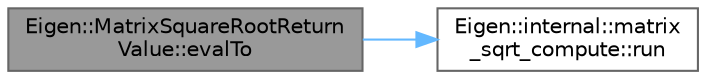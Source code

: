 digraph "Eigen::MatrixSquareRootReturnValue::evalTo"
{
 // LATEX_PDF_SIZE
  bgcolor="transparent";
  edge [fontname=Helvetica,fontsize=10,labelfontname=Helvetica,labelfontsize=10];
  node [fontname=Helvetica,fontsize=10,shape=box,height=0.2,width=0.4];
  rankdir="LR";
  Node1 [id="Node000001",label="Eigen::MatrixSquareRootReturn\lValue::evalTo",height=0.2,width=0.4,color="gray40", fillcolor="grey60", style="filled", fontcolor="black",tooltip="Compute the matrix square root."];
  Node1 -> Node2 [id="edge1_Node000001_Node000002",color="steelblue1",style="solid",tooltip=" "];
  Node2 [id="Node000002",label="Eigen::internal::matrix\l_sqrt_compute::run",height=0.2,width=0.4,color="grey40", fillcolor="white", style="filled",URL="$struct_eigen_1_1internal_1_1matrix__sqrt__compute.html#a29c137f6d7c0cbe4df034be5aed427f6",tooltip="Compute the matrix square root"];
}

